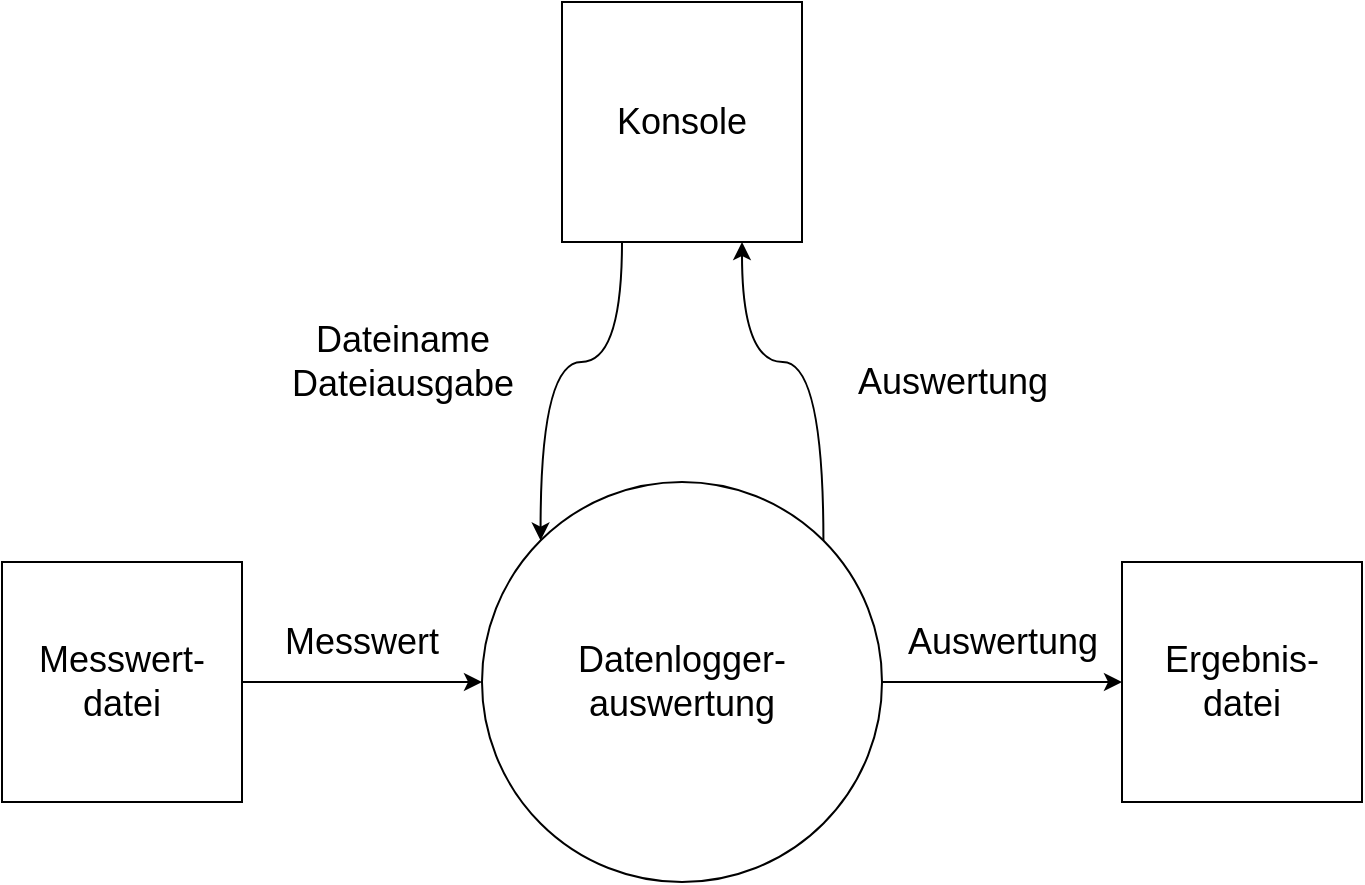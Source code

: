 <mxfile version="12.4.1" type="device" pages="1"><diagram id="IgWHCGKXUr38FuZRh8wb" name="Page-1"><mxGraphModel dx="782" dy="735" grid="1" gridSize="10" guides="1" tooltips="1" connect="1" arrows="1" fold="1" page="1" pageScale="1" pageWidth="827" pageHeight="1169" math="0" shadow="0"><root><mxCell id="0"/><mxCell id="1" parent="0"/><mxCell id="yePq0xI0C6MOsSEBLLol-11" style="edgeStyle=orthogonalEdgeStyle;rounded=0;orthogonalLoop=1;jettySize=auto;html=1;exitX=1;exitY=0.5;exitDx=0;exitDy=0;entryX=0;entryY=0.5;entryDx=0;entryDy=0;" edge="1" parent="1" source="yePq0xI0C6MOsSEBLLol-1" target="yePq0xI0C6MOsSEBLLol-9"><mxGeometry relative="1" as="geometry"><mxPoint x="490" y="380" as="targetPoint"/></mxGeometry></mxCell><mxCell id="yePq0xI0C6MOsSEBLLol-17" style="edgeStyle=orthogonalEdgeStyle;curved=1;orthogonalLoop=1;jettySize=auto;html=1;exitX=1;exitY=0;exitDx=0;exitDy=0;entryX=0.75;entryY=1;entryDx=0;entryDy=0;" edge="1" parent="1" source="yePq0xI0C6MOsSEBLLol-1" target="yePq0xI0C6MOsSEBLLol-15"><mxGeometry relative="1" as="geometry"/></mxCell><mxCell id="yePq0xI0C6MOsSEBLLol-1" value="&lt;div style=&quot;font-size: 18px&quot;&gt;&lt;font style=&quot;font-size: 18px&quot;&gt;Datenlogger-&lt;/font&gt;&lt;/div&gt;&lt;div style=&quot;font-size: 18px&quot;&gt;&lt;font style=&quot;font-size: 18px&quot;&gt;auswertung&lt;br&gt;&lt;/font&gt;&lt;/div&gt;" style="ellipse;whiteSpace=wrap;html=1;aspect=fixed;" vertex="1" parent="1"><mxGeometry x="280" y="280" width="200" height="200" as="geometry"/></mxCell><mxCell id="yePq0xI0C6MOsSEBLLol-2" value="&lt;div style=&quot;font-size: 18px&quot;&gt;&lt;font style=&quot;font-size: 18px&quot;&gt;Messwert-&lt;/font&gt;&lt;/div&gt;&lt;div style=&quot;font-size: 18px&quot;&gt;&lt;font style=&quot;font-size: 18px&quot;&gt;datei&lt;br&gt;&lt;/font&gt;&lt;/div&gt;" style="whiteSpace=wrap;html=1;aspect=fixed;" vertex="1" parent="1"><mxGeometry x="40" y="320" width="120" height="120" as="geometry"/></mxCell><mxCell id="yePq0xI0C6MOsSEBLLol-3" value="" style="endArrow=classic;html=1;entryX=0;entryY=0.5;entryDx=0;entryDy=0;exitX=1;exitY=0.5;exitDx=0;exitDy=0;" edge="1" parent="1" source="yePq0xI0C6MOsSEBLLol-2" target="yePq0xI0C6MOsSEBLLol-1"><mxGeometry width="50" height="50" relative="1" as="geometry"><mxPoint x="170" y="410" as="sourcePoint"/><mxPoint x="90" y="500" as="targetPoint"/></mxGeometry></mxCell><mxCell id="yePq0xI0C6MOsSEBLLol-4" value="&lt;font style=&quot;font-size: 18px&quot;&gt;Messwert&lt;/font&gt;" style="text;html=1;strokeColor=none;fillColor=none;align=center;verticalAlign=middle;whiteSpace=wrap;rounded=0;" vertex="1" parent="1"><mxGeometry x="200" y="350" width="40" height="20" as="geometry"/></mxCell><mxCell id="yePq0xI0C6MOsSEBLLol-9" value="&lt;div style=&quot;font-size: 18px&quot;&gt;&lt;font style=&quot;font-size: 18px&quot;&gt;Ergebnis-&lt;/font&gt;&lt;/div&gt;&lt;div style=&quot;font-size: 18px&quot;&gt;&lt;font style=&quot;font-size: 18px&quot;&gt;datei&lt;/font&gt;&lt;br&gt;&lt;/div&gt;" style="whiteSpace=wrap;html=1;aspect=fixed;" vertex="1" parent="1"><mxGeometry x="600" y="320" width="120" height="120" as="geometry"/></mxCell><mxCell id="yePq0xI0C6MOsSEBLLol-12" value="&lt;font style=&quot;font-size: 18px&quot;&gt;Auswertung&lt;/font&gt;" style="text;html=1;align=center;verticalAlign=middle;resizable=0;points=[];;autosize=1;" vertex="1" parent="1"><mxGeometry x="485" y="350" width="110" height="20" as="geometry"/></mxCell><mxCell id="yePq0xI0C6MOsSEBLLol-16" style="edgeStyle=orthogonalEdgeStyle;orthogonalLoop=1;jettySize=auto;html=1;exitX=0.25;exitY=1;exitDx=0;exitDy=0;entryX=0;entryY=0;entryDx=0;entryDy=0;curved=1;" edge="1" parent="1" source="yePq0xI0C6MOsSEBLLol-15" target="yePq0xI0C6MOsSEBLLol-1"><mxGeometry relative="1" as="geometry"/></mxCell><mxCell id="yePq0xI0C6MOsSEBLLol-15" value="&lt;font style=&quot;font-size: 18px&quot;&gt;Konsole&lt;/font&gt;" style="whiteSpace=wrap;html=1;aspect=fixed;" vertex="1" parent="1"><mxGeometry x="320" y="40" width="120" height="120" as="geometry"/></mxCell><mxCell id="yePq0xI0C6MOsSEBLLol-18" value="&lt;font style=&quot;font-size: 18px&quot;&gt;Auswertung&lt;/font&gt;" style="text;html=1;align=center;verticalAlign=middle;resizable=0;points=[];;autosize=1;" vertex="1" parent="1"><mxGeometry x="460" y="220" width="110" height="20" as="geometry"/></mxCell><mxCell id="yePq0xI0C6MOsSEBLLol-19" value="&lt;div&gt;&lt;font style=&quot;font-size: 18px&quot;&gt;Dateiname&lt;/font&gt;&lt;/div&gt;&lt;div&gt;&lt;font style=&quot;font-size: 18px&quot;&gt;Dateiausgabe&lt;br&gt;&lt;/font&gt;&lt;/div&gt;" style="text;html=1;align=center;verticalAlign=middle;resizable=0;points=[];;autosize=1;" vertex="1" parent="1"><mxGeometry x="175" y="200" width="130" height="40" as="geometry"/></mxCell></root></mxGraphModel></diagram></mxfile>